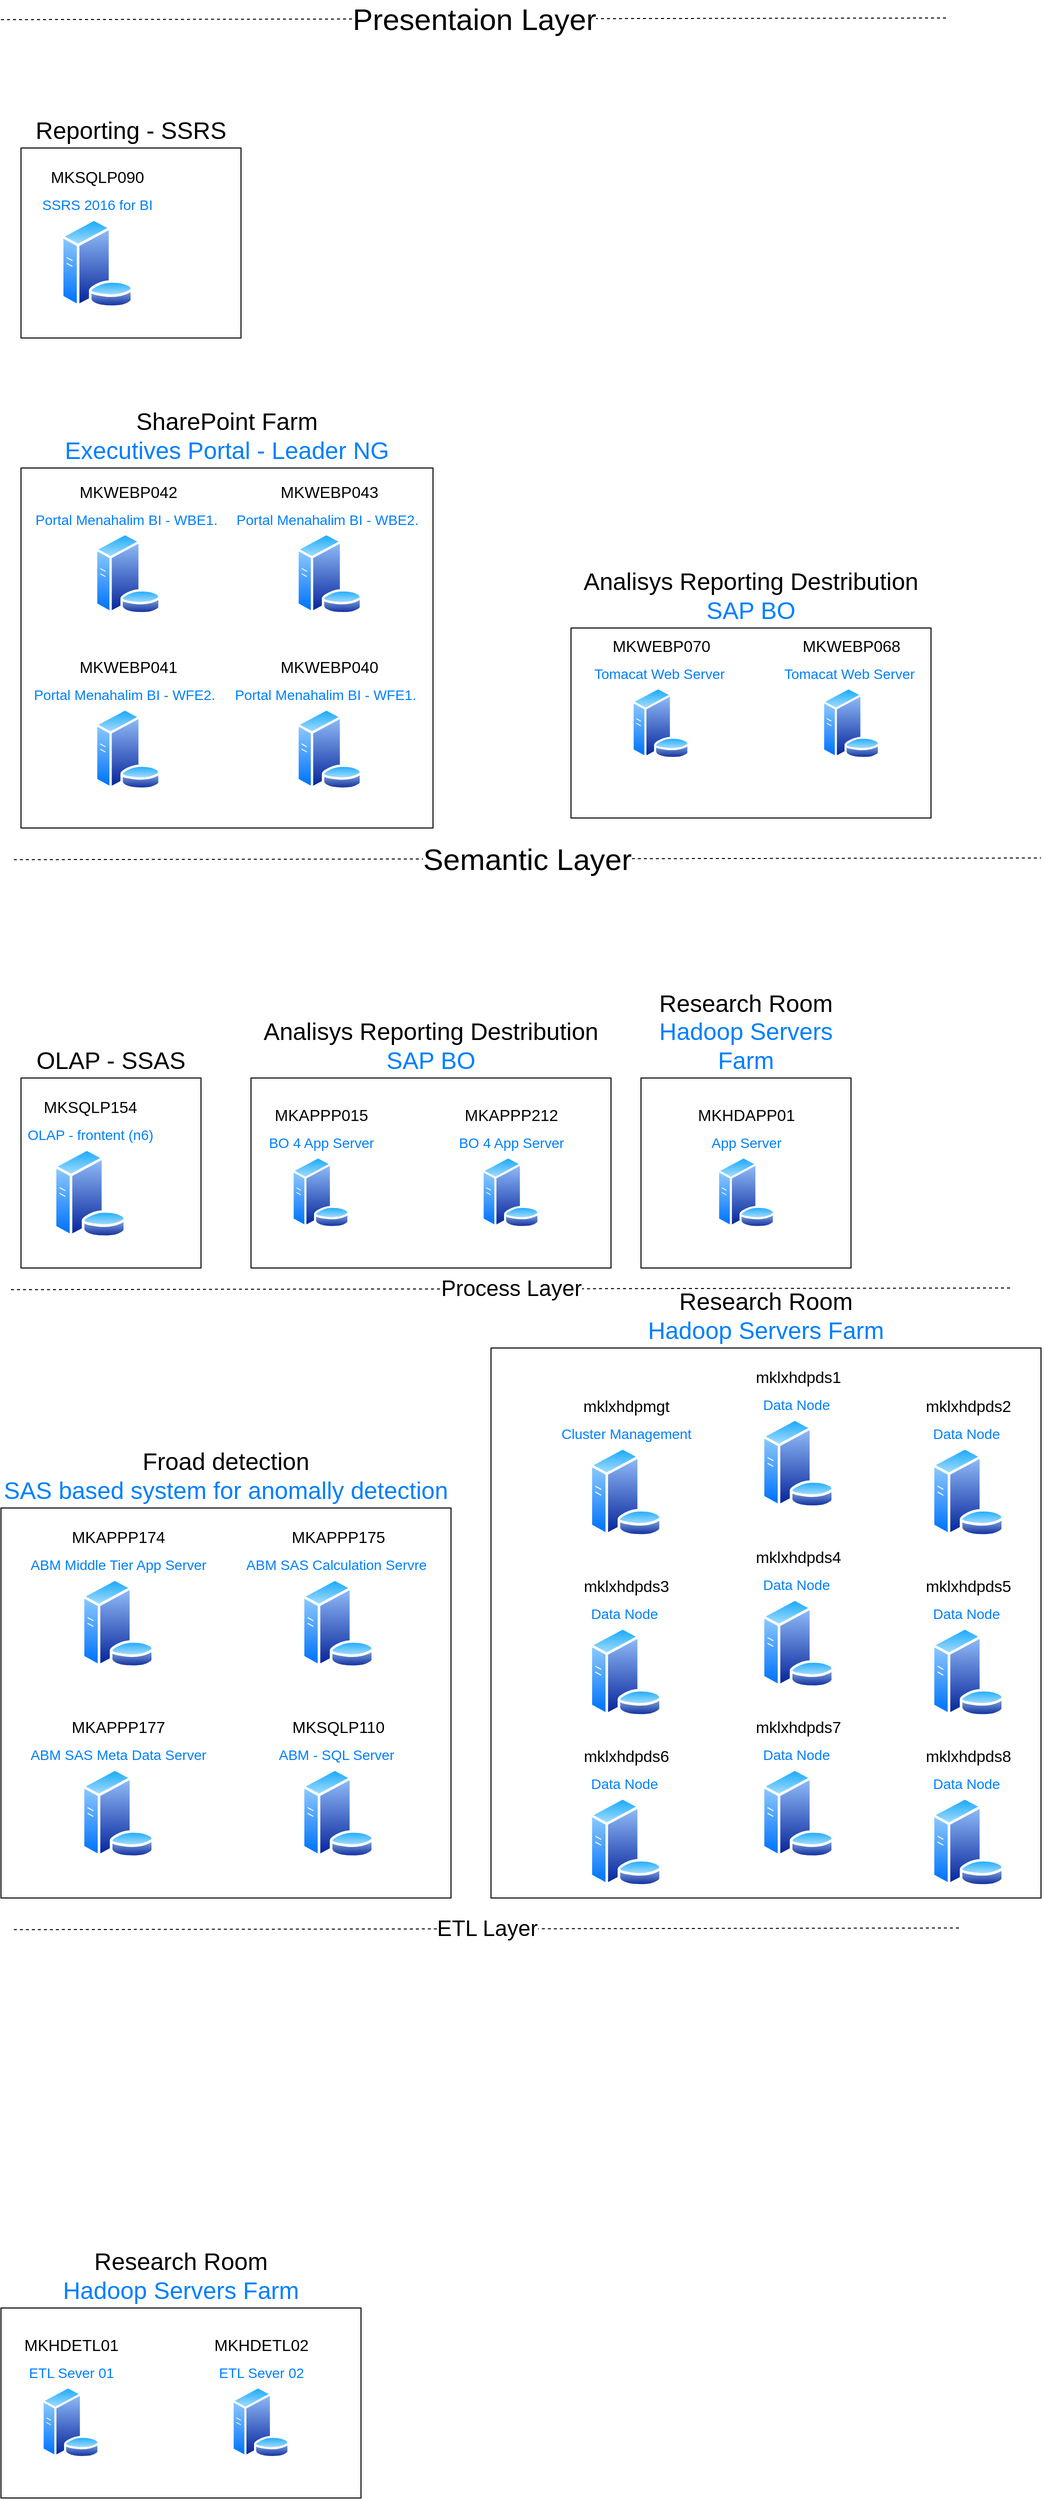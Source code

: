 <mxfile version="14.5.7" type="github">
  <diagram name="Page-1" id="c37626ed-c26b-45fb-9056-f9ebc6bb27b6">
    <mxGraphModel dx="1182" dy="1582" grid="1" gridSize="10" guides="1" tooltips="1" connect="1" arrows="1" fold="1" page="1" pageScale="1" pageWidth="1100" pageHeight="850" background="#ffffff" math="0" shadow="0">
      <root>
        <mxCell id="0" />
        <mxCell id="1" parent="0" />
        <mxCell id="8NVAOUmw6MS0x2K47sJc-16" value="&lt;font style=&quot;font-size: 30px&quot;&gt;Presentaion Layer&lt;/font&gt;" style="endArrow=none;dashed=1;html=1;fontSize=22;exitX=1;exitY=1;exitDx=0;exitDy=0;" parent="1" edge="1">
          <mxGeometry width="50" height="50" relative="1" as="geometry">
            <mxPoint x="29.999" y="-798.355" as="sourcePoint" />
            <mxPoint x="977.14" y="-800" as="targetPoint" />
          </mxGeometry>
        </mxCell>
        <mxCell id="8NVAOUmw6MS0x2K47sJc-18" value="Process Layer" style="endArrow=none;dashed=1;html=1;fontSize=22;exitX=1;exitY=1;exitDx=0;exitDy=0;" parent="1" edge="1">
          <mxGeometry width="50" height="50" relative="1" as="geometry">
            <mxPoint x="39.999" y="471.645" as="sourcePoint" />
            <mxPoint x="1040" y="470" as="targetPoint" />
          </mxGeometry>
        </mxCell>
        <mxCell id="8NVAOUmw6MS0x2K47sJc-25" value="ETL Layer" style="endArrow=none;dashed=1;html=1;fontSize=22;exitX=1;exitY=1;exitDx=0;exitDy=0;" parent="1" edge="1">
          <mxGeometry width="50" height="50" relative="1" as="geometry">
            <mxPoint x="42.859" y="1111.645" as="sourcePoint" />
            <mxPoint x="990" y="1110" as="targetPoint" />
          </mxGeometry>
        </mxCell>
        <mxCell id="8NVAOUmw6MS0x2K47sJc-28" value="" style="group" parent="1" vertex="1" connectable="0">
          <mxGeometry x="50" y="-350" width="412" height="360" as="geometry" />
        </mxCell>
        <mxCell id="8NVAOUmw6MS0x2K47sJc-19" value="&lt;font style=&quot;font-size: 24px&quot;&gt;SharePoint Farm&lt;br&gt;&lt;font color=&quot;#007fff&quot;&gt;Executives Portal - Leader NG&lt;/font&gt;&lt;br&gt;&lt;/font&gt;" style="rounded=0;whiteSpace=wrap;html=1;labelPosition=center;verticalLabelPosition=top;align=center;verticalAlign=bottom;" parent="8NVAOUmw6MS0x2K47sJc-28" vertex="1">
          <mxGeometry width="412" height="360" as="geometry" />
        </mxCell>
        <mxCell id="8NVAOUmw6MS0x2K47sJc-12" value="&lt;span style=&quot;font-size: 16px&quot;&gt;MKWEBP041&lt;/span&gt;&lt;br style=&quot;font-size: 18px&quot;&gt;&lt;font color=&quot;#007fff&quot;&gt;&lt;span style=&quot;font-size: 14px&quot;&gt;Portal Menahalim BI - WFE2.&amp;nbsp;&amp;nbsp;&lt;/span&gt;&lt;/font&gt;" style="aspect=fixed;perimeter=ellipsePerimeter;html=1;align=center;shadow=0;dashed=0;spacingTop=3;image;image=img/lib/active_directory/database_server.svg;labelPosition=center;verticalLabelPosition=top;verticalAlign=bottom;fontSize=22;" parent="8NVAOUmw6MS0x2K47sJc-28" vertex="1">
          <mxGeometry x="73.244" y="240" width="67.085" height="81.81" as="geometry" />
        </mxCell>
        <mxCell id="8NVAOUmw6MS0x2K47sJc-13" value="&lt;font style=&quot;font-size: 16px&quot;&gt;MKWEBP042&lt;/font&gt;&lt;br style=&quot;font-size: 18px&quot;&gt;&lt;font color=&quot;#007fff&quot;&gt;&lt;span style=&quot;font-size: 14px&quot;&gt;Portal Menahalim BI - WBE1.&amp;nbsp;&lt;/span&gt;&lt;/font&gt;" style="aspect=fixed;perimeter=ellipsePerimeter;html=1;align=center;shadow=0;dashed=0;spacingTop=3;image;image=img/lib/active_directory/database_server.svg;labelPosition=center;verticalLabelPosition=top;verticalAlign=bottom;fontSize=22;" parent="8NVAOUmw6MS0x2K47sJc-28" vertex="1">
          <mxGeometry x="73.244" y="64.615" width="67.085" height="81.81" as="geometry" />
        </mxCell>
        <mxCell id="8NVAOUmw6MS0x2K47sJc-14" value="&lt;font style=&quot;font-size: 16px&quot;&gt;MKWEBP043&lt;/font&gt;&lt;br style=&quot;font-size: 18px&quot;&gt;&lt;font color=&quot;#007fff&quot;&gt;&lt;span style=&quot;font-size: 14px&quot;&gt;Portal Menahalim BI - WBE2.&amp;nbsp;&lt;/span&gt;&lt;/font&gt;" style="aspect=fixed;perimeter=ellipsePerimeter;html=1;align=center;shadow=0;dashed=0;spacingTop=3;image;image=img/lib/active_directory/database_server.svg;labelPosition=center;verticalLabelPosition=top;verticalAlign=bottom;fontSize=22;" parent="8NVAOUmw6MS0x2K47sJc-28" vertex="1">
          <mxGeometry x="274.667" y="64.615" width="67.085" height="81.81" as="geometry" />
        </mxCell>
        <mxCell id="8NVAOUmw6MS0x2K47sJc-15" value="&lt;span style=&quot;font-size: 16px&quot;&gt;MKWEBP040&lt;br&gt;&lt;/span&gt;&lt;font color=&quot;#007fff&quot;&gt;&lt;span style=&quot;font-size: 14px&quot;&gt;Portal Menahalim BI - WFE1.&amp;nbsp;&amp;nbsp;&lt;/span&gt;&lt;/font&gt;" style="aspect=fixed;perimeter=ellipsePerimeter;html=1;align=center;shadow=0;dashed=0;spacingTop=3;image;image=img/lib/active_directory/database_server.svg;labelPosition=center;verticalLabelPosition=top;verticalAlign=bottom;fontSize=22;" parent="8NVAOUmw6MS0x2K47sJc-28" vertex="1">
          <mxGeometry x="274.667" y="240" width="67.085" height="81.81" as="geometry" />
        </mxCell>
        <mxCell id="8NVAOUmw6MS0x2K47sJc-29" value="" style="group" parent="1" vertex="1" connectable="0">
          <mxGeometry x="30" y="690" width="450" height="390" as="geometry" />
        </mxCell>
        <mxCell id="8NVAOUmw6MS0x2K47sJc-30" value="&lt;font style=&quot;font-size: 24px&quot;&gt;Froad detection&lt;br&gt;&lt;font color=&quot;#007fff&quot;&gt;SAS based system for anomally detection&lt;/font&gt;&lt;br&gt;&lt;/font&gt;" style="rounded=0;whiteSpace=wrap;html=1;labelPosition=center;verticalLabelPosition=top;align=center;verticalAlign=bottom;" parent="8NVAOUmw6MS0x2K47sJc-29" vertex="1">
          <mxGeometry width="450" height="390" as="geometry" />
        </mxCell>
        <mxCell id="8NVAOUmw6MS0x2K47sJc-31" value="&lt;span style=&quot;font-size: 16px&quot;&gt;MKAPPP177&lt;/span&gt;&lt;br style=&quot;font-size: 18px&quot;&gt;&lt;font color=&quot;#007fff&quot;&gt;&lt;span style=&quot;font-size: 14px&quot;&gt;ABM SAS Meta Data Server&lt;/span&gt;&lt;/font&gt;" style="aspect=fixed;perimeter=ellipsePerimeter;html=1;align=center;shadow=0;dashed=0;spacingTop=3;image;image=img/lib/active_directory/database_server.svg;labelPosition=center;verticalLabelPosition=top;verticalAlign=bottom;fontSize=22;" parent="8NVAOUmw6MS0x2K47sJc-29" vertex="1">
          <mxGeometry x="80" y="260" width="73.8" height="90" as="geometry" />
        </mxCell>
        <mxCell id="8NVAOUmw6MS0x2K47sJc-32" value="&lt;font style=&quot;font-size: 16px&quot;&gt;MKAPPP174&lt;/font&gt;&lt;br style=&quot;font-size: 18px&quot;&gt;&lt;font color=&quot;#007fff&quot;&gt;&lt;span style=&quot;font-size: 14px&quot;&gt;ABM Middle Tier App Server&lt;/span&gt;&lt;/font&gt;" style="aspect=fixed;perimeter=ellipsePerimeter;html=1;align=center;shadow=0;dashed=0;spacingTop=3;image;image=img/lib/active_directory/database_server.svg;labelPosition=center;verticalLabelPosition=top;verticalAlign=bottom;fontSize=22;" parent="8NVAOUmw6MS0x2K47sJc-29" vertex="1">
          <mxGeometry x="80" y="70" width="73.8" height="90" as="geometry" />
        </mxCell>
        <mxCell id="8NVAOUmw6MS0x2K47sJc-33" value="&lt;font style=&quot;font-size: 16px&quot;&gt;MKAPPP175&lt;/font&gt;&lt;br style=&quot;font-size: 18px&quot;&gt;&lt;font color=&quot;#007fff&quot;&gt;&lt;span style=&quot;font-size: 14px&quot;&gt;ABM SAS Calculation Servre&amp;nbsp;&lt;/span&gt;&lt;/font&gt;" style="aspect=fixed;perimeter=ellipsePerimeter;html=1;align=center;shadow=0;dashed=0;spacingTop=3;image;image=img/lib/active_directory/database_server.svg;labelPosition=center;verticalLabelPosition=top;verticalAlign=bottom;fontSize=22;" parent="8NVAOUmw6MS0x2K47sJc-29" vertex="1">
          <mxGeometry x="300" y="70" width="73.8" height="90" as="geometry" />
        </mxCell>
        <mxCell id="8NVAOUmw6MS0x2K47sJc-34" value="&lt;span style=&quot;font-size: 16px&quot;&gt;MKSQLP110&lt;/span&gt;&lt;br&gt;&lt;font color=&quot;#007fff&quot;&gt;&lt;span style=&quot;font-size: 14px&quot;&gt;ABM - SQL Server&amp;nbsp;&lt;/span&gt;&lt;/font&gt;" style="aspect=fixed;perimeter=ellipsePerimeter;html=1;align=center;shadow=0;dashed=0;spacingTop=3;image;image=img/lib/active_directory/database_server.svg;labelPosition=center;verticalLabelPosition=top;verticalAlign=bottom;fontSize=22;" parent="8NVAOUmw6MS0x2K47sJc-29" vertex="1">
          <mxGeometry x="300" y="260" width="73.8" height="90" as="geometry" />
        </mxCell>
        <mxCell id="8NVAOUmw6MS0x2K47sJc-35" value="" style="group" parent="1" vertex="1" connectable="0">
          <mxGeometry x="280" y="260" width="360" height="190" as="geometry" />
        </mxCell>
        <mxCell id="8NVAOUmw6MS0x2K47sJc-36" value="&lt;font style=&quot;font-size: 24px&quot;&gt;Analisys Reporting Destribution&lt;br&gt;&lt;font color=&quot;#007fff&quot;&gt;SAP BO&lt;/font&gt;&lt;br&gt;&lt;/font&gt;" style="rounded=0;whiteSpace=wrap;html=1;labelPosition=center;verticalLabelPosition=top;align=center;verticalAlign=bottom;" parent="8NVAOUmw6MS0x2K47sJc-35" vertex="1">
          <mxGeometry width="360" height="190" as="geometry" />
        </mxCell>
        <mxCell id="8NVAOUmw6MS0x2K47sJc-37" value="&lt;font style=&quot;font-size: 16px&quot;&gt;MKAPPP015&lt;/font&gt;&lt;br style=&quot;font-size: 18px&quot;&gt;&lt;font color=&quot;#007fff&quot;&gt;&lt;span style=&quot;font-size: 14px&quot;&gt;BO 4 App Server&lt;/span&gt;&lt;/font&gt;" style="aspect=fixed;perimeter=ellipsePerimeter;html=1;align=center;shadow=0;dashed=0;spacingTop=3;image;image=img/lib/active_directory/database_server.svg;labelPosition=center;verticalLabelPosition=top;verticalAlign=bottom;fontSize=22;" parent="8NVAOUmw6MS0x2K47sJc-35" vertex="1">
          <mxGeometry x="40" y="78.111" width="59.04" height="72" as="geometry" />
        </mxCell>
        <mxCell id="8NVAOUmw6MS0x2K47sJc-40" value="&lt;font style=&quot;font-size: 16px&quot;&gt;MKAPPP212&lt;/font&gt;&lt;br style=&quot;font-size: 18px&quot;&gt;&lt;font color=&quot;#007fff&quot;&gt;&lt;span style=&quot;font-size: 14px&quot;&gt;BO 4 App Server&lt;/span&gt;&lt;/font&gt;" style="aspect=fixed;perimeter=ellipsePerimeter;html=1;align=center;shadow=0;dashed=0;spacingTop=3;image;image=img/lib/active_directory/database_server.svg;labelPosition=center;verticalLabelPosition=top;verticalAlign=bottom;fontSize=22;" parent="8NVAOUmw6MS0x2K47sJc-35" vertex="1">
          <mxGeometry x="230" y="78.111" width="59.04" height="72" as="geometry" />
        </mxCell>
        <mxCell id="8NVAOUmw6MS0x2K47sJc-17" value="&lt;font style=&quot;font-size: 30px&quot;&gt;Semantic Layer&lt;/font&gt;" style="endArrow=none;dashed=1;html=1;fontSize=22;exitX=1;exitY=1;exitDx=0;exitDy=0;" parent="1" edge="1">
          <mxGeometry width="50" height="50" relative="1" as="geometry">
            <mxPoint x="42.859" y="41.645" as="sourcePoint" />
            <mxPoint x="1070" y="40" as="targetPoint" />
          </mxGeometry>
        </mxCell>
        <mxCell id="8NVAOUmw6MS0x2K47sJc-43" value="" style="group" parent="1" vertex="1" connectable="0">
          <mxGeometry x="50" y="260" width="180" height="190" as="geometry" />
        </mxCell>
        <mxCell id="8NVAOUmw6MS0x2K47sJc-26" value="&lt;font style=&quot;font-size: 24px&quot;&gt;OLAP - SSAS&lt;/font&gt;" style="rounded=0;whiteSpace=wrap;html=1;labelPosition=center;verticalLabelPosition=top;align=center;verticalAlign=bottom;" parent="8NVAOUmw6MS0x2K47sJc-43" vertex="1">
          <mxGeometry width="180" height="190" as="geometry" />
        </mxCell>
        <mxCell id="8NVAOUmw6MS0x2K47sJc-11" value="&lt;font style=&quot;font-size: 16px&quot;&gt;MKSQLP154&lt;/font&gt;&lt;br style=&quot;font-size: 18px&quot;&gt;&lt;font color=&quot;#007fff&quot; style=&quot;font-size: 14px&quot;&gt;OLAP - frontent (n6)&lt;/font&gt;" style="aspect=fixed;perimeter=ellipsePerimeter;html=1;align=center;shadow=0;dashed=0;spacingTop=3;image;image=img/lib/active_directory/database_server.svg;labelPosition=center;verticalLabelPosition=top;verticalAlign=bottom;fontSize=22;" parent="8NVAOUmw6MS0x2K47sJc-43" vertex="1">
          <mxGeometry x="32" y="70" width="73.8" height="90" as="geometry" />
        </mxCell>
        <mxCell id="8NVAOUmw6MS0x2K47sJc-44" value="" style="group" parent="1" vertex="1" connectable="0">
          <mxGeometry x="50" y="-670" width="220" height="190" as="geometry" />
        </mxCell>
        <mxCell id="8NVAOUmw6MS0x2K47sJc-45" value="&lt;font style=&quot;font-size: 24px&quot;&gt;Reporting - SSRS&lt;/font&gt;" style="rounded=0;whiteSpace=wrap;html=1;labelPosition=center;verticalLabelPosition=top;align=center;verticalAlign=bottom;" parent="8NVAOUmw6MS0x2K47sJc-44" vertex="1">
          <mxGeometry width="220.0" height="190" as="geometry" />
        </mxCell>
        <mxCell id="8NVAOUmw6MS0x2K47sJc-46" value="&lt;font style=&quot;font-size: 16px&quot;&gt;MKSQLP090&lt;/font&gt;&lt;br style=&quot;font-size: 18px&quot;&gt;&lt;font color=&quot;#007fff&quot;&gt;&lt;span style=&quot;font-size: 14px&quot;&gt;SSRS 2016 for BI&lt;/span&gt;&lt;/font&gt;" style="aspect=fixed;perimeter=ellipsePerimeter;html=1;align=center;shadow=0;dashed=0;spacingTop=3;image;image=img/lib/active_directory/database_server.svg;labelPosition=center;verticalLabelPosition=top;verticalAlign=bottom;fontSize=22;" parent="8NVAOUmw6MS0x2K47sJc-44" vertex="1">
          <mxGeometry x="39.111" y="70" width="73.8" height="90" as="geometry" />
        </mxCell>
        <mxCell id="kpU_jAiQaR-Scrp2Td4S-7" value="" style="group" vertex="1" connectable="0" parent="1">
          <mxGeometry x="600" y="-190" width="360" height="190" as="geometry" />
        </mxCell>
        <mxCell id="kpU_jAiQaR-Scrp2Td4S-2" value="&lt;font style=&quot;font-size: 24px&quot;&gt;Analisys Reporting Destribution&lt;br&gt;&lt;font color=&quot;#007fff&quot;&gt;SAP BO&lt;/font&gt;&lt;br&gt;&lt;/font&gt;" style="rounded=0;whiteSpace=wrap;html=1;labelPosition=center;verticalLabelPosition=top;align=center;verticalAlign=bottom;container=1;" vertex="1" parent="kpU_jAiQaR-Scrp2Td4S-7">
          <mxGeometry width="360" height="190" as="geometry" />
        </mxCell>
        <mxCell id="kpU_jAiQaR-Scrp2Td4S-4" value="&lt;font style=&quot;font-size: 16px&quot;&gt;MKWEBP070&lt;/font&gt;&lt;br style=&quot;font-size: 18px&quot;&gt;&lt;font color=&quot;#007fff&quot;&gt;&lt;span style=&quot;font-size: 14px&quot;&gt;Tomacat Web Server&amp;nbsp;&lt;/span&gt;&lt;/font&gt;" style="aspect=fixed;perimeter=ellipsePerimeter;html=1;align=center;shadow=0;dashed=0;spacingTop=3;image;image=img/lib/active_directory/database_server.svg;labelPosition=center;verticalLabelPosition=top;verticalAlign=bottom;fontSize=22;" vertex="1" parent="kpU_jAiQaR-Scrp2Td4S-2">
          <mxGeometry x="60" y="59" width="59.04" height="72" as="geometry" />
        </mxCell>
        <mxCell id="kpU_jAiQaR-Scrp2Td4S-5" value="&lt;font style=&quot;font-size: 16px&quot;&gt;MKWEBP068&lt;/font&gt;&lt;br style=&quot;font-size: 18px&quot;&gt;&lt;font color=&quot;#007fff&quot;&gt;&lt;span style=&quot;font-size: 14px&quot;&gt;Tomacat Web Server&amp;nbsp;&lt;/span&gt;&lt;/font&gt;" style="aspect=fixed;perimeter=ellipsePerimeter;html=1;align=center;shadow=0;dashed=0;spacingTop=3;image;image=img/lib/active_directory/database_server.svg;labelPosition=center;verticalLabelPosition=top;verticalAlign=bottom;fontSize=22;" vertex="1" parent="kpU_jAiQaR-Scrp2Td4S-2">
          <mxGeometry x="250.48" y="59" width="59.04" height="72" as="geometry" />
        </mxCell>
        <mxCell id="kpU_jAiQaR-Scrp2Td4S-8" value="" style="group" vertex="1" connectable="0" parent="1">
          <mxGeometry x="520" y="530" width="550" height="550" as="geometry" />
        </mxCell>
        <mxCell id="kpU_jAiQaR-Scrp2Td4S-9" value="&lt;font style=&quot;font-size: 24px&quot;&gt;Research Room&lt;br&gt;&lt;font color=&quot;#007fff&quot;&gt;Hadoop Servers Farm&lt;/font&gt;&lt;br&gt;&lt;/font&gt;" style="rounded=0;whiteSpace=wrap;html=1;labelPosition=center;verticalLabelPosition=top;align=center;verticalAlign=bottom;" vertex="1" parent="kpU_jAiQaR-Scrp2Td4S-8">
          <mxGeometry width="550" height="550" as="geometry" />
        </mxCell>
        <mxCell id="kpU_jAiQaR-Scrp2Td4S-11" value="&lt;font style=&quot;font-size: 16px&quot;&gt;mklxhdpmgt&lt;/font&gt;&lt;br style=&quot;font-size: 18px&quot;&gt;&lt;font color=&quot;#007fff&quot;&gt;&lt;span style=&quot;font-size: 14px&quot;&gt;Cluster Management&lt;/span&gt;&lt;/font&gt;" style="aspect=fixed;perimeter=ellipsePerimeter;html=1;align=center;shadow=0;dashed=0;spacingTop=3;image;image=img/lib/active_directory/database_server.svg;labelPosition=center;verticalLabelPosition=top;verticalAlign=bottom;fontSize=22;" vertex="1" parent="kpU_jAiQaR-Scrp2Td4S-8">
          <mxGeometry x="97.778" y="98.718" width="73.8" height="90" as="geometry" />
        </mxCell>
        <mxCell id="kpU_jAiQaR-Scrp2Td4S-12" value="&lt;font style=&quot;font-size: 16px&quot;&gt;mklxhdpds1&lt;/font&gt;&lt;br style=&quot;font-size: 18px&quot;&gt;&lt;font color=&quot;#007fff&quot;&gt;&lt;span style=&quot;font-size: 14px&quot;&gt;Data Node&amp;nbsp;&lt;/span&gt;&lt;/font&gt;" style="aspect=fixed;perimeter=ellipsePerimeter;html=1;align=center;shadow=0;dashed=0;spacingTop=3;image;image=img/lib/active_directory/database_server.svg;labelPosition=center;verticalLabelPosition=top;verticalAlign=bottom;fontSize=22;" vertex="1" parent="kpU_jAiQaR-Scrp2Td4S-8">
          <mxGeometry x="269.997" y="69.998" width="73.8" height="90" as="geometry" />
        </mxCell>
        <mxCell id="kpU_jAiQaR-Scrp2Td4S-13" value="&lt;font style=&quot;font-size: 16px&quot;&gt;mklxhdpds2&lt;/font&gt;&lt;br style=&quot;font-size: 18px&quot;&gt;&lt;font color=&quot;#007fff&quot;&gt;&lt;span style=&quot;font-size: 14px&quot;&gt;Data Node&amp;nbsp;&lt;/span&gt;&lt;/font&gt;" style="aspect=fixed;perimeter=ellipsePerimeter;html=1;align=center;shadow=0;dashed=0;spacingTop=3;image;image=img/lib/active_directory/database_server.svg;labelPosition=center;verticalLabelPosition=top;verticalAlign=bottom;fontSize=22;" vertex="1" parent="kpU_jAiQaR-Scrp2Td4S-8">
          <mxGeometry x="439.997" y="98.717" width="73.8" height="90" as="geometry" />
        </mxCell>
        <mxCell id="kpU_jAiQaR-Scrp2Td4S-14" value="&lt;font style=&quot;font-size: 16px&quot;&gt;mklxhdpds3&lt;/font&gt;&lt;br style=&quot;font-size: 18px&quot;&gt;&lt;font color=&quot;#007fff&quot;&gt;&lt;span style=&quot;font-size: 14px&quot;&gt;Data Node&amp;nbsp;&lt;/span&gt;&lt;/font&gt;" style="aspect=fixed;perimeter=ellipsePerimeter;html=1;align=center;shadow=0;dashed=0;spacingTop=3;image;image=img/lib/active_directory/database_server.svg;labelPosition=center;verticalLabelPosition=top;verticalAlign=bottom;fontSize=22;" vertex="1" parent="kpU_jAiQaR-Scrp2Td4S-8">
          <mxGeometry x="97.778" y="278.718" width="73.8" height="90" as="geometry" />
        </mxCell>
        <mxCell id="kpU_jAiQaR-Scrp2Td4S-15" value="&lt;font style=&quot;font-size: 16px&quot;&gt;mklxhdpds4&lt;/font&gt;&lt;br style=&quot;font-size: 18px&quot;&gt;&lt;font color=&quot;#007fff&quot;&gt;&lt;span style=&quot;font-size: 14px&quot;&gt;Data Node&amp;nbsp;&lt;/span&gt;&lt;/font&gt;" style="aspect=fixed;perimeter=ellipsePerimeter;html=1;align=center;shadow=0;dashed=0;spacingTop=3;image;image=img/lib/active_directory/database_server.svg;labelPosition=center;verticalLabelPosition=top;verticalAlign=bottom;fontSize=22;" vertex="1" parent="kpU_jAiQaR-Scrp2Td4S-8">
          <mxGeometry x="269.997" y="249.998" width="73.8" height="90" as="geometry" />
        </mxCell>
        <mxCell id="kpU_jAiQaR-Scrp2Td4S-16" value="&lt;font style=&quot;font-size: 16px&quot;&gt;mklxhdpds5&lt;/font&gt;&lt;br style=&quot;font-size: 18px&quot;&gt;&lt;font color=&quot;#007fff&quot;&gt;&lt;span style=&quot;font-size: 14px&quot;&gt;Data Node&amp;nbsp;&lt;/span&gt;&lt;/font&gt;" style="aspect=fixed;perimeter=ellipsePerimeter;html=1;align=center;shadow=0;dashed=0;spacingTop=3;image;image=img/lib/active_directory/database_server.svg;labelPosition=center;verticalLabelPosition=top;verticalAlign=bottom;fontSize=22;" vertex="1" parent="kpU_jAiQaR-Scrp2Td4S-8">
          <mxGeometry x="439.997" y="278.717" width="73.8" height="90" as="geometry" />
        </mxCell>
        <mxCell id="kpU_jAiQaR-Scrp2Td4S-17" value="&lt;font style=&quot;font-size: 16px&quot;&gt;mklxhdpds6&lt;/font&gt;&lt;br style=&quot;font-size: 18px&quot;&gt;&lt;font color=&quot;#007fff&quot;&gt;&lt;span style=&quot;font-size: 14px&quot;&gt;Data Node&amp;nbsp;&lt;/span&gt;&lt;/font&gt;" style="aspect=fixed;perimeter=ellipsePerimeter;html=1;align=center;shadow=0;dashed=0;spacingTop=3;image;image=img/lib/active_directory/database_server.svg;labelPosition=center;verticalLabelPosition=top;verticalAlign=bottom;fontSize=22;" vertex="1" parent="kpU_jAiQaR-Scrp2Td4S-8">
          <mxGeometry x="97.778" y="448.718" width="73.8" height="90" as="geometry" />
        </mxCell>
        <mxCell id="kpU_jAiQaR-Scrp2Td4S-18" value="&lt;font style=&quot;font-size: 16px&quot;&gt;mklxhdpds7&lt;/font&gt;&lt;br style=&quot;font-size: 18px&quot;&gt;&lt;font color=&quot;#007fff&quot;&gt;&lt;span style=&quot;font-size: 14px&quot;&gt;Data Node&amp;nbsp;&lt;/span&gt;&lt;/font&gt;" style="aspect=fixed;perimeter=ellipsePerimeter;html=1;align=center;shadow=0;dashed=0;spacingTop=3;image;image=img/lib/active_directory/database_server.svg;labelPosition=center;verticalLabelPosition=top;verticalAlign=bottom;fontSize=22;" vertex="1" parent="kpU_jAiQaR-Scrp2Td4S-8">
          <mxGeometry x="269.997" y="419.998" width="73.8" height="90" as="geometry" />
        </mxCell>
        <mxCell id="kpU_jAiQaR-Scrp2Td4S-19" value="&lt;font style=&quot;font-size: 16px&quot;&gt;mklxhdpds8&lt;/font&gt;&lt;br style=&quot;font-size: 18px&quot;&gt;&lt;font color=&quot;#007fff&quot;&gt;&lt;span style=&quot;font-size: 14px&quot;&gt;Data Node&amp;nbsp;&lt;/span&gt;&lt;/font&gt;" style="aspect=fixed;perimeter=ellipsePerimeter;html=1;align=center;shadow=0;dashed=0;spacingTop=3;image;image=img/lib/active_directory/database_server.svg;labelPosition=center;verticalLabelPosition=top;verticalAlign=bottom;fontSize=22;" vertex="1" parent="kpU_jAiQaR-Scrp2Td4S-8">
          <mxGeometry x="439.997" y="448.717" width="73.8" height="90" as="geometry" />
        </mxCell>
        <mxCell id="kpU_jAiQaR-Scrp2Td4S-24" value="" style="group" vertex="1" connectable="0" parent="1">
          <mxGeometry x="670" y="260" width="210" height="190" as="geometry" />
        </mxCell>
        <mxCell id="kpU_jAiQaR-Scrp2Td4S-36" value="" style="group" vertex="1" connectable="0" parent="kpU_jAiQaR-Scrp2Td4S-24">
          <mxGeometry width="210" height="190" as="geometry" />
        </mxCell>
        <mxCell id="kpU_jAiQaR-Scrp2Td4S-25" value="&lt;font style=&quot;font-size: 24px&quot;&gt;Research Room&lt;br&gt;&lt;font color=&quot;#007fff&quot;&gt;Hadoop Servers Farm&lt;/font&gt;&lt;br&gt;&lt;/font&gt;" style="rounded=0;whiteSpace=wrap;html=1;labelPosition=center;verticalLabelPosition=top;align=center;verticalAlign=bottom;" vertex="1" parent="kpU_jAiQaR-Scrp2Td4S-36">
          <mxGeometry width="210" height="190" as="geometry" />
        </mxCell>
        <mxCell id="kpU_jAiQaR-Scrp2Td4S-37" value="&lt;span style=&quot;font-size: 16px&quot;&gt;MKHDAPP01&lt;br&gt;&lt;/span&gt;&lt;font color=&quot;#007fff&quot;&gt;&lt;span style=&quot;font-size: 14px&quot;&gt;App Server&lt;/span&gt;&lt;/font&gt;" style="aspect=fixed;perimeter=ellipsePerimeter;html=1;align=center;shadow=0;dashed=0;spacingTop=3;image;image=img/lib/active_directory/database_server.svg;labelPosition=center;verticalLabelPosition=top;verticalAlign=bottom;fontSize=22;" vertex="1" parent="kpU_jAiQaR-Scrp2Td4S-36">
          <mxGeometry x="75.48" y="78.111" width="59.04" height="72" as="geometry" />
        </mxCell>
        <mxCell id="kpU_jAiQaR-Scrp2Td4S-38" value="" style="group" vertex="1" connectable="0" parent="1">
          <mxGeometry x="30" y="1490" width="360" height="190" as="geometry" />
        </mxCell>
        <mxCell id="kpU_jAiQaR-Scrp2Td4S-39" value="&lt;font style=&quot;font-size: 24px&quot;&gt;Research Room&lt;br&gt;&lt;font color=&quot;#007fff&quot;&gt;Hadoop Servers Farm&lt;/font&gt;&lt;br&gt;&lt;/font&gt;" style="rounded=0;whiteSpace=wrap;html=1;labelPosition=center;verticalLabelPosition=top;align=center;verticalAlign=bottom;" vertex="1" parent="kpU_jAiQaR-Scrp2Td4S-38">
          <mxGeometry width="360" height="190" as="geometry" />
        </mxCell>
        <mxCell id="kpU_jAiQaR-Scrp2Td4S-40" value="&lt;font style=&quot;font-size: 16px&quot;&gt;MKHDETL01&lt;/font&gt;&lt;br style=&quot;font-size: 18px&quot;&gt;&lt;font color=&quot;#007fff&quot;&gt;&lt;span style=&quot;font-size: 14px&quot;&gt;ETL Sever 01&lt;/span&gt;&lt;/font&gt;" style="aspect=fixed;perimeter=ellipsePerimeter;html=1;align=center;shadow=0;dashed=0;spacingTop=3;image;image=img/lib/active_directory/database_server.svg;labelPosition=center;verticalLabelPosition=top;verticalAlign=bottom;fontSize=22;" vertex="1" parent="kpU_jAiQaR-Scrp2Td4S-38">
          <mxGeometry x="40" y="78.111" width="59.04" height="72" as="geometry" />
        </mxCell>
        <mxCell id="kpU_jAiQaR-Scrp2Td4S-41" value="&lt;font style=&quot;font-size: 16px&quot;&gt;MKHDETL02&lt;/font&gt;&lt;br style=&quot;font-size: 18px&quot;&gt;&lt;font color=&quot;#007fff&quot;&gt;&lt;span style=&quot;font-size: 14px&quot;&gt;ETL Sever 02&lt;/span&gt;&lt;/font&gt;" style="aspect=fixed;perimeter=ellipsePerimeter;html=1;align=center;shadow=0;dashed=0;spacingTop=3;image;image=img/lib/active_directory/database_server.svg;labelPosition=center;verticalLabelPosition=top;verticalAlign=bottom;fontSize=22;" vertex="1" parent="kpU_jAiQaR-Scrp2Td4S-38">
          <mxGeometry x="230" y="78.111" width="59.04" height="72" as="geometry" />
        </mxCell>
      </root>
    </mxGraphModel>
  </diagram>
</mxfile>
